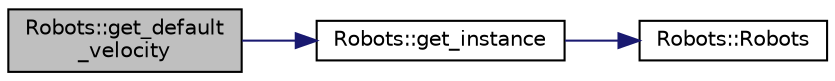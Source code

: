 digraph "Robots::get_default_velocity"
{
 // INTERACTIVE_SVG=YES
  edge [fontname="Helvetica",fontsize="10",labelfontname="Helvetica",labelfontsize="10"];
  node [fontname="Helvetica",fontsize="10",shape=record];
  rankdir="LR";
  Node125 [label="Robots::get_default\l_velocity",height=0.2,width=0.4,color="black", fillcolor="grey75", style="filled", fontcolor="black"];
  Node125 -> Node126 [color="midnightblue",fontsize="10",style="solid",fontname="Helvetica"];
  Node126 [label="Robots::get_instance",height=0.2,width=0.4,color="black", fillcolor="white", style="filled",URL="$class_robots.html#a589bce74db5f34af384952d48435168f"];
  Node126 -> Node127 [color="midnightblue",fontsize="10",style="solid",fontname="Helvetica"];
  Node127 [label="Robots::Robots",height=0.2,width=0.4,color="black", fillcolor="white", style="filled",URL="$class_robots.html#aa2745a48ebd3e52b9a3020f6afbcb25d",tooltip="Initializes our arrays. "];
}
